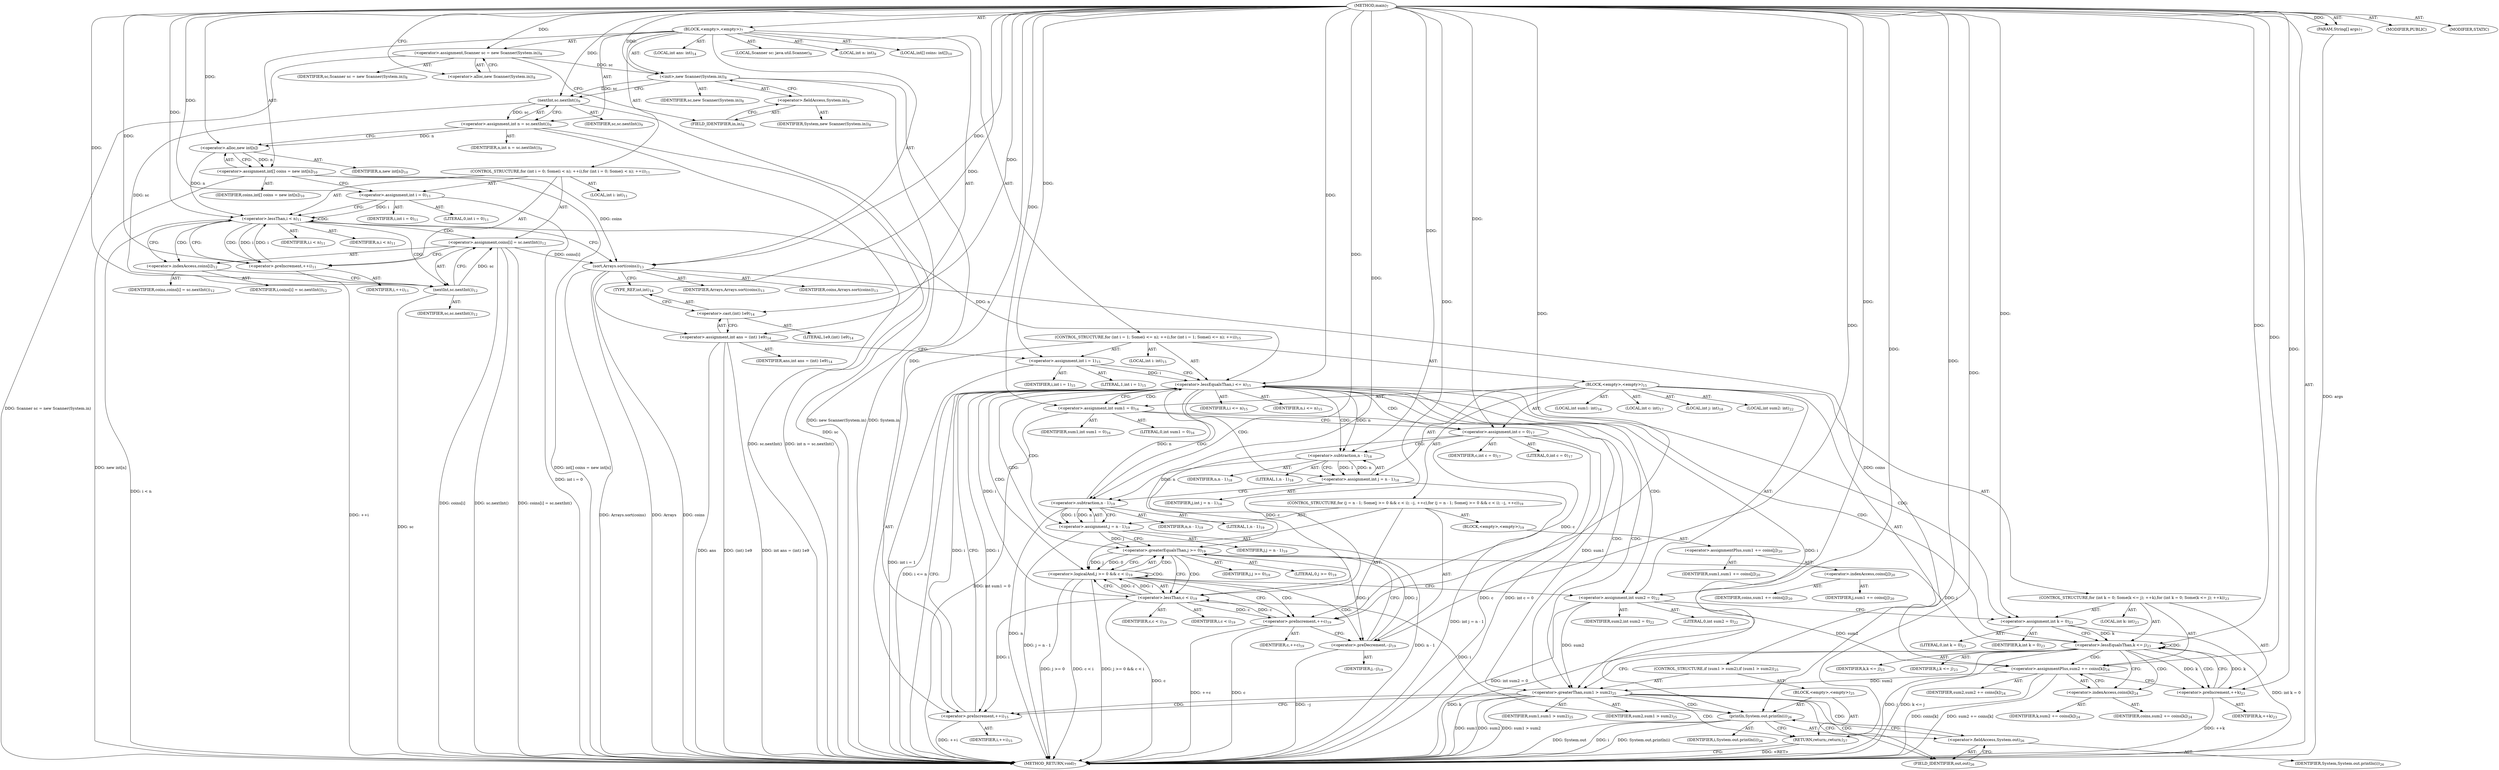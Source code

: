 digraph "main" {  
"19" [label = <(METHOD,main)<SUB>7</SUB>> ]
"20" [label = <(PARAM,String[] args)<SUB>7</SUB>> ]
"21" [label = <(BLOCK,&lt;empty&gt;,&lt;empty&gt;)<SUB>7</SUB>> ]
"4" [label = <(LOCAL,Scanner sc: java.util.Scanner)<SUB>8</SUB>> ]
"22" [label = <(&lt;operator&gt;.assignment,Scanner sc = new Scanner(System.in))<SUB>8</SUB>> ]
"23" [label = <(IDENTIFIER,sc,Scanner sc = new Scanner(System.in))<SUB>8</SUB>> ]
"24" [label = <(&lt;operator&gt;.alloc,new Scanner(System.in))<SUB>8</SUB>> ]
"25" [label = <(&lt;init&gt;,new Scanner(System.in))<SUB>8</SUB>> ]
"3" [label = <(IDENTIFIER,sc,new Scanner(System.in))<SUB>8</SUB>> ]
"26" [label = <(&lt;operator&gt;.fieldAccess,System.in)<SUB>8</SUB>> ]
"27" [label = <(IDENTIFIER,System,new Scanner(System.in))<SUB>8</SUB>> ]
"28" [label = <(FIELD_IDENTIFIER,in,in)<SUB>8</SUB>> ]
"29" [label = <(LOCAL,int n: int)<SUB>9</SUB>> ]
"30" [label = <(&lt;operator&gt;.assignment,int n = sc.nextInt())<SUB>9</SUB>> ]
"31" [label = <(IDENTIFIER,n,int n = sc.nextInt())<SUB>9</SUB>> ]
"32" [label = <(nextInt,sc.nextInt())<SUB>9</SUB>> ]
"33" [label = <(IDENTIFIER,sc,sc.nextInt())<SUB>9</SUB>> ]
"34" [label = <(LOCAL,int[] coins: int[])<SUB>10</SUB>> ]
"35" [label = <(&lt;operator&gt;.assignment,int[] coins = new int[n])<SUB>10</SUB>> ]
"36" [label = <(IDENTIFIER,coins,int[] coins = new int[n])<SUB>10</SUB>> ]
"37" [label = <(&lt;operator&gt;.alloc,new int[n])> ]
"38" [label = <(IDENTIFIER,n,new int[n])<SUB>10</SUB>> ]
"39" [label = <(CONTROL_STRUCTURE,for (int i = 0; Some(i &lt; n); ++i),for (int i = 0; Some(i &lt; n); ++i))<SUB>11</SUB>> ]
"40" [label = <(LOCAL,int i: int)<SUB>11</SUB>> ]
"41" [label = <(&lt;operator&gt;.assignment,int i = 0)<SUB>11</SUB>> ]
"42" [label = <(IDENTIFIER,i,int i = 0)<SUB>11</SUB>> ]
"43" [label = <(LITERAL,0,int i = 0)<SUB>11</SUB>> ]
"44" [label = <(&lt;operator&gt;.lessThan,i &lt; n)<SUB>11</SUB>> ]
"45" [label = <(IDENTIFIER,i,i &lt; n)<SUB>11</SUB>> ]
"46" [label = <(IDENTIFIER,n,i &lt; n)<SUB>11</SUB>> ]
"47" [label = <(&lt;operator&gt;.preIncrement,++i)<SUB>11</SUB>> ]
"48" [label = <(IDENTIFIER,i,++i)<SUB>11</SUB>> ]
"49" [label = <(&lt;operator&gt;.assignment,coins[i] = sc.nextInt())<SUB>12</SUB>> ]
"50" [label = <(&lt;operator&gt;.indexAccess,coins[i])<SUB>12</SUB>> ]
"51" [label = <(IDENTIFIER,coins,coins[i] = sc.nextInt())<SUB>12</SUB>> ]
"52" [label = <(IDENTIFIER,i,coins[i] = sc.nextInt())<SUB>12</SUB>> ]
"53" [label = <(nextInt,sc.nextInt())<SUB>12</SUB>> ]
"54" [label = <(IDENTIFIER,sc,sc.nextInt())<SUB>12</SUB>> ]
"55" [label = <(sort,Arrays.sort(coins))<SUB>13</SUB>> ]
"56" [label = <(IDENTIFIER,Arrays,Arrays.sort(coins))<SUB>13</SUB>> ]
"57" [label = <(IDENTIFIER,coins,Arrays.sort(coins))<SUB>13</SUB>> ]
"58" [label = <(LOCAL,int ans: int)<SUB>14</SUB>> ]
"59" [label = <(&lt;operator&gt;.assignment,int ans = (int) 1e9)<SUB>14</SUB>> ]
"60" [label = <(IDENTIFIER,ans,int ans = (int) 1e9)<SUB>14</SUB>> ]
"61" [label = <(&lt;operator&gt;.cast,(int) 1e9)<SUB>14</SUB>> ]
"62" [label = <(TYPE_REF,int,int)<SUB>14</SUB>> ]
"63" [label = <(LITERAL,1e9,(int) 1e9)<SUB>14</SUB>> ]
"64" [label = <(CONTROL_STRUCTURE,for (int i = 1; Some(i &lt;= n); ++i),for (int i = 1; Some(i &lt;= n); ++i))<SUB>15</SUB>> ]
"65" [label = <(LOCAL,int i: int)<SUB>15</SUB>> ]
"66" [label = <(&lt;operator&gt;.assignment,int i = 1)<SUB>15</SUB>> ]
"67" [label = <(IDENTIFIER,i,int i = 1)<SUB>15</SUB>> ]
"68" [label = <(LITERAL,1,int i = 1)<SUB>15</SUB>> ]
"69" [label = <(&lt;operator&gt;.lessEqualsThan,i &lt;= n)<SUB>15</SUB>> ]
"70" [label = <(IDENTIFIER,i,i &lt;= n)<SUB>15</SUB>> ]
"71" [label = <(IDENTIFIER,n,i &lt;= n)<SUB>15</SUB>> ]
"72" [label = <(&lt;operator&gt;.preIncrement,++i)<SUB>15</SUB>> ]
"73" [label = <(IDENTIFIER,i,++i)<SUB>15</SUB>> ]
"74" [label = <(BLOCK,&lt;empty&gt;,&lt;empty&gt;)<SUB>15</SUB>> ]
"75" [label = <(LOCAL,int sum1: int)<SUB>16</SUB>> ]
"76" [label = <(&lt;operator&gt;.assignment,int sum1 = 0)<SUB>16</SUB>> ]
"77" [label = <(IDENTIFIER,sum1,int sum1 = 0)<SUB>16</SUB>> ]
"78" [label = <(LITERAL,0,int sum1 = 0)<SUB>16</SUB>> ]
"79" [label = <(LOCAL,int c: int)<SUB>17</SUB>> ]
"80" [label = <(&lt;operator&gt;.assignment,int c = 0)<SUB>17</SUB>> ]
"81" [label = <(IDENTIFIER,c,int c = 0)<SUB>17</SUB>> ]
"82" [label = <(LITERAL,0,int c = 0)<SUB>17</SUB>> ]
"83" [label = <(LOCAL,int j: int)<SUB>18</SUB>> ]
"84" [label = <(&lt;operator&gt;.assignment,int j = n - 1)<SUB>18</SUB>> ]
"85" [label = <(IDENTIFIER,j,int j = n - 1)<SUB>18</SUB>> ]
"86" [label = <(&lt;operator&gt;.subtraction,n - 1)<SUB>18</SUB>> ]
"87" [label = <(IDENTIFIER,n,n - 1)<SUB>18</SUB>> ]
"88" [label = <(LITERAL,1,n - 1)<SUB>18</SUB>> ]
"89" [label = <(CONTROL_STRUCTURE,for (j = n - 1; Some(j &gt;= 0 &amp;&amp; c &lt; i); --j, ++c),for (j = n - 1; Some(j &gt;= 0 &amp;&amp; c &lt; i); --j, ++c))<SUB>19</SUB>> ]
"90" [label = <(&lt;operator&gt;.assignment,j = n - 1)<SUB>19</SUB>> ]
"91" [label = <(IDENTIFIER,j,j = n - 1)<SUB>19</SUB>> ]
"92" [label = <(&lt;operator&gt;.subtraction,n - 1)<SUB>19</SUB>> ]
"93" [label = <(IDENTIFIER,n,n - 1)<SUB>19</SUB>> ]
"94" [label = <(LITERAL,1,n - 1)<SUB>19</SUB>> ]
"95" [label = <(&lt;operator&gt;.logicalAnd,j &gt;= 0 &amp;&amp; c &lt; i)<SUB>19</SUB>> ]
"96" [label = <(&lt;operator&gt;.greaterEqualsThan,j &gt;= 0)<SUB>19</SUB>> ]
"97" [label = <(IDENTIFIER,j,j &gt;= 0)<SUB>19</SUB>> ]
"98" [label = <(LITERAL,0,j &gt;= 0)<SUB>19</SUB>> ]
"99" [label = <(&lt;operator&gt;.lessThan,c &lt; i)<SUB>19</SUB>> ]
"100" [label = <(IDENTIFIER,c,c &lt; i)<SUB>19</SUB>> ]
"101" [label = <(IDENTIFIER,i,c &lt; i)<SUB>19</SUB>> ]
"102" [label = <(&lt;operator&gt;.preDecrement,--j)<SUB>19</SUB>> ]
"103" [label = <(IDENTIFIER,j,--j)<SUB>19</SUB>> ]
"104" [label = <(&lt;operator&gt;.preIncrement,++c)<SUB>19</SUB>> ]
"105" [label = <(IDENTIFIER,c,++c)<SUB>19</SUB>> ]
"106" [label = <(BLOCK,&lt;empty&gt;,&lt;empty&gt;)<SUB>19</SUB>> ]
"107" [label = <(&lt;operator&gt;.assignmentPlus,sum1 += coins[j])<SUB>20</SUB>> ]
"108" [label = <(IDENTIFIER,sum1,sum1 += coins[j])<SUB>20</SUB>> ]
"109" [label = <(&lt;operator&gt;.indexAccess,coins[j])<SUB>20</SUB>> ]
"110" [label = <(IDENTIFIER,coins,sum1 += coins[j])<SUB>20</SUB>> ]
"111" [label = <(IDENTIFIER,j,sum1 += coins[j])<SUB>20</SUB>> ]
"112" [label = <(LOCAL,int sum2: int)<SUB>22</SUB>> ]
"113" [label = <(&lt;operator&gt;.assignment,int sum2 = 0)<SUB>22</SUB>> ]
"114" [label = <(IDENTIFIER,sum2,int sum2 = 0)<SUB>22</SUB>> ]
"115" [label = <(LITERAL,0,int sum2 = 0)<SUB>22</SUB>> ]
"116" [label = <(CONTROL_STRUCTURE,for (int k = 0; Some(k &lt;= j); ++k),for (int k = 0; Some(k &lt;= j); ++k))<SUB>23</SUB>> ]
"117" [label = <(LOCAL,int k: int)<SUB>23</SUB>> ]
"118" [label = <(&lt;operator&gt;.assignment,int k = 0)<SUB>23</SUB>> ]
"119" [label = <(IDENTIFIER,k,int k = 0)<SUB>23</SUB>> ]
"120" [label = <(LITERAL,0,int k = 0)<SUB>23</SUB>> ]
"121" [label = <(&lt;operator&gt;.lessEqualsThan,k &lt;= j)<SUB>23</SUB>> ]
"122" [label = <(IDENTIFIER,k,k &lt;= j)<SUB>23</SUB>> ]
"123" [label = <(IDENTIFIER,j,k &lt;= j)<SUB>23</SUB>> ]
"124" [label = <(&lt;operator&gt;.preIncrement,++k)<SUB>23</SUB>> ]
"125" [label = <(IDENTIFIER,k,++k)<SUB>23</SUB>> ]
"126" [label = <(&lt;operator&gt;.assignmentPlus,sum2 += coins[k])<SUB>24</SUB>> ]
"127" [label = <(IDENTIFIER,sum2,sum2 += coins[k])<SUB>24</SUB>> ]
"128" [label = <(&lt;operator&gt;.indexAccess,coins[k])<SUB>24</SUB>> ]
"129" [label = <(IDENTIFIER,coins,sum2 += coins[k])<SUB>24</SUB>> ]
"130" [label = <(IDENTIFIER,k,sum2 += coins[k])<SUB>24</SUB>> ]
"131" [label = <(CONTROL_STRUCTURE,if (sum1 &gt; sum2),if (sum1 &gt; sum2))<SUB>25</SUB>> ]
"132" [label = <(&lt;operator&gt;.greaterThan,sum1 &gt; sum2)<SUB>25</SUB>> ]
"133" [label = <(IDENTIFIER,sum1,sum1 &gt; sum2)<SUB>25</SUB>> ]
"134" [label = <(IDENTIFIER,sum2,sum1 &gt; sum2)<SUB>25</SUB>> ]
"135" [label = <(BLOCK,&lt;empty&gt;,&lt;empty&gt;)<SUB>25</SUB>> ]
"136" [label = <(println,System.out.println(i))<SUB>26</SUB>> ]
"137" [label = <(&lt;operator&gt;.fieldAccess,System.out)<SUB>26</SUB>> ]
"138" [label = <(IDENTIFIER,System,System.out.println(i))<SUB>26</SUB>> ]
"139" [label = <(FIELD_IDENTIFIER,out,out)<SUB>26</SUB>> ]
"140" [label = <(IDENTIFIER,i,System.out.println(i))<SUB>26</SUB>> ]
"141" [label = <(RETURN,return;,return;)<SUB>27</SUB>> ]
"142" [label = <(MODIFIER,PUBLIC)> ]
"143" [label = <(MODIFIER,STATIC)> ]
"144" [label = <(METHOD_RETURN,void)<SUB>7</SUB>> ]
  "19" -> "20"  [ label = "AST: "] 
  "19" -> "21"  [ label = "AST: "] 
  "19" -> "142"  [ label = "AST: "] 
  "19" -> "143"  [ label = "AST: "] 
  "19" -> "144"  [ label = "AST: "] 
  "21" -> "4"  [ label = "AST: "] 
  "21" -> "22"  [ label = "AST: "] 
  "21" -> "25"  [ label = "AST: "] 
  "21" -> "29"  [ label = "AST: "] 
  "21" -> "30"  [ label = "AST: "] 
  "21" -> "34"  [ label = "AST: "] 
  "21" -> "35"  [ label = "AST: "] 
  "21" -> "39"  [ label = "AST: "] 
  "21" -> "55"  [ label = "AST: "] 
  "21" -> "58"  [ label = "AST: "] 
  "21" -> "59"  [ label = "AST: "] 
  "21" -> "64"  [ label = "AST: "] 
  "22" -> "23"  [ label = "AST: "] 
  "22" -> "24"  [ label = "AST: "] 
  "25" -> "3"  [ label = "AST: "] 
  "25" -> "26"  [ label = "AST: "] 
  "26" -> "27"  [ label = "AST: "] 
  "26" -> "28"  [ label = "AST: "] 
  "30" -> "31"  [ label = "AST: "] 
  "30" -> "32"  [ label = "AST: "] 
  "32" -> "33"  [ label = "AST: "] 
  "35" -> "36"  [ label = "AST: "] 
  "35" -> "37"  [ label = "AST: "] 
  "37" -> "38"  [ label = "AST: "] 
  "39" -> "40"  [ label = "AST: "] 
  "39" -> "41"  [ label = "AST: "] 
  "39" -> "44"  [ label = "AST: "] 
  "39" -> "47"  [ label = "AST: "] 
  "39" -> "49"  [ label = "AST: "] 
  "41" -> "42"  [ label = "AST: "] 
  "41" -> "43"  [ label = "AST: "] 
  "44" -> "45"  [ label = "AST: "] 
  "44" -> "46"  [ label = "AST: "] 
  "47" -> "48"  [ label = "AST: "] 
  "49" -> "50"  [ label = "AST: "] 
  "49" -> "53"  [ label = "AST: "] 
  "50" -> "51"  [ label = "AST: "] 
  "50" -> "52"  [ label = "AST: "] 
  "53" -> "54"  [ label = "AST: "] 
  "55" -> "56"  [ label = "AST: "] 
  "55" -> "57"  [ label = "AST: "] 
  "59" -> "60"  [ label = "AST: "] 
  "59" -> "61"  [ label = "AST: "] 
  "61" -> "62"  [ label = "AST: "] 
  "61" -> "63"  [ label = "AST: "] 
  "64" -> "65"  [ label = "AST: "] 
  "64" -> "66"  [ label = "AST: "] 
  "64" -> "69"  [ label = "AST: "] 
  "64" -> "72"  [ label = "AST: "] 
  "64" -> "74"  [ label = "AST: "] 
  "66" -> "67"  [ label = "AST: "] 
  "66" -> "68"  [ label = "AST: "] 
  "69" -> "70"  [ label = "AST: "] 
  "69" -> "71"  [ label = "AST: "] 
  "72" -> "73"  [ label = "AST: "] 
  "74" -> "75"  [ label = "AST: "] 
  "74" -> "76"  [ label = "AST: "] 
  "74" -> "79"  [ label = "AST: "] 
  "74" -> "80"  [ label = "AST: "] 
  "74" -> "83"  [ label = "AST: "] 
  "74" -> "84"  [ label = "AST: "] 
  "74" -> "89"  [ label = "AST: "] 
  "74" -> "112"  [ label = "AST: "] 
  "74" -> "113"  [ label = "AST: "] 
  "74" -> "116"  [ label = "AST: "] 
  "74" -> "131"  [ label = "AST: "] 
  "76" -> "77"  [ label = "AST: "] 
  "76" -> "78"  [ label = "AST: "] 
  "80" -> "81"  [ label = "AST: "] 
  "80" -> "82"  [ label = "AST: "] 
  "84" -> "85"  [ label = "AST: "] 
  "84" -> "86"  [ label = "AST: "] 
  "86" -> "87"  [ label = "AST: "] 
  "86" -> "88"  [ label = "AST: "] 
  "89" -> "90"  [ label = "AST: "] 
  "89" -> "95"  [ label = "AST: "] 
  "89" -> "102"  [ label = "AST: "] 
  "89" -> "104"  [ label = "AST: "] 
  "89" -> "106"  [ label = "AST: "] 
  "90" -> "91"  [ label = "AST: "] 
  "90" -> "92"  [ label = "AST: "] 
  "92" -> "93"  [ label = "AST: "] 
  "92" -> "94"  [ label = "AST: "] 
  "95" -> "96"  [ label = "AST: "] 
  "95" -> "99"  [ label = "AST: "] 
  "96" -> "97"  [ label = "AST: "] 
  "96" -> "98"  [ label = "AST: "] 
  "99" -> "100"  [ label = "AST: "] 
  "99" -> "101"  [ label = "AST: "] 
  "102" -> "103"  [ label = "AST: "] 
  "104" -> "105"  [ label = "AST: "] 
  "106" -> "107"  [ label = "AST: "] 
  "107" -> "108"  [ label = "AST: "] 
  "107" -> "109"  [ label = "AST: "] 
  "109" -> "110"  [ label = "AST: "] 
  "109" -> "111"  [ label = "AST: "] 
  "113" -> "114"  [ label = "AST: "] 
  "113" -> "115"  [ label = "AST: "] 
  "116" -> "117"  [ label = "AST: "] 
  "116" -> "118"  [ label = "AST: "] 
  "116" -> "121"  [ label = "AST: "] 
  "116" -> "124"  [ label = "AST: "] 
  "116" -> "126"  [ label = "AST: "] 
  "118" -> "119"  [ label = "AST: "] 
  "118" -> "120"  [ label = "AST: "] 
  "121" -> "122"  [ label = "AST: "] 
  "121" -> "123"  [ label = "AST: "] 
  "124" -> "125"  [ label = "AST: "] 
  "126" -> "127"  [ label = "AST: "] 
  "126" -> "128"  [ label = "AST: "] 
  "128" -> "129"  [ label = "AST: "] 
  "128" -> "130"  [ label = "AST: "] 
  "131" -> "132"  [ label = "AST: "] 
  "131" -> "135"  [ label = "AST: "] 
  "132" -> "133"  [ label = "AST: "] 
  "132" -> "134"  [ label = "AST: "] 
  "135" -> "136"  [ label = "AST: "] 
  "135" -> "141"  [ label = "AST: "] 
  "136" -> "137"  [ label = "AST: "] 
  "136" -> "140"  [ label = "AST: "] 
  "137" -> "138"  [ label = "AST: "] 
  "137" -> "139"  [ label = "AST: "] 
  "22" -> "28"  [ label = "CFG: "] 
  "25" -> "32"  [ label = "CFG: "] 
  "30" -> "37"  [ label = "CFG: "] 
  "35" -> "41"  [ label = "CFG: "] 
  "55" -> "62"  [ label = "CFG: "] 
  "59" -> "66"  [ label = "CFG: "] 
  "24" -> "22"  [ label = "CFG: "] 
  "26" -> "25"  [ label = "CFG: "] 
  "32" -> "30"  [ label = "CFG: "] 
  "37" -> "35"  [ label = "CFG: "] 
  "41" -> "44"  [ label = "CFG: "] 
  "44" -> "50"  [ label = "CFG: "] 
  "44" -> "55"  [ label = "CFG: "] 
  "47" -> "44"  [ label = "CFG: "] 
  "49" -> "47"  [ label = "CFG: "] 
  "61" -> "59"  [ label = "CFG: "] 
  "66" -> "69"  [ label = "CFG: "] 
  "69" -> "144"  [ label = "CFG: "] 
  "69" -> "76"  [ label = "CFG: "] 
  "72" -> "69"  [ label = "CFG: "] 
  "28" -> "26"  [ label = "CFG: "] 
  "50" -> "53"  [ label = "CFG: "] 
  "53" -> "49"  [ label = "CFG: "] 
  "62" -> "61"  [ label = "CFG: "] 
  "76" -> "80"  [ label = "CFG: "] 
  "80" -> "86"  [ label = "CFG: "] 
  "84" -> "92"  [ label = "CFG: "] 
  "113" -> "118"  [ label = "CFG: "] 
  "86" -> "84"  [ label = "CFG: "] 
  "90" -> "96"  [ label = "CFG: "] 
  "95" -> "104"  [ label = "CFG: "] 
  "95" -> "113"  [ label = "CFG: "] 
  "102" -> "96"  [ label = "CFG: "] 
  "104" -> "102"  [ label = "CFG: "] 
  "118" -> "121"  [ label = "CFG: "] 
  "121" -> "128"  [ label = "CFG: "] 
  "121" -> "132"  [ label = "CFG: "] 
  "124" -> "121"  [ label = "CFG: "] 
  "126" -> "124"  [ label = "CFG: "] 
  "132" -> "139"  [ label = "CFG: "] 
  "132" -> "72"  [ label = "CFG: "] 
  "92" -> "90"  [ label = "CFG: "] 
  "96" -> "95"  [ label = "CFG: "] 
  "96" -> "99"  [ label = "CFG: "] 
  "99" -> "95"  [ label = "CFG: "] 
  "128" -> "126"  [ label = "CFG: "] 
  "136" -> "141"  [ label = "CFG: "] 
  "141" -> "144"  [ label = "CFG: "] 
  "137" -> "136"  [ label = "CFG: "] 
  "139" -> "137"  [ label = "CFG: "] 
  "19" -> "24"  [ label = "CFG: "] 
  "141" -> "144"  [ label = "DDG: &lt;RET&gt;"] 
  "20" -> "144"  [ label = "DDG: args"] 
  "22" -> "144"  [ label = "DDG: Scanner sc = new Scanner(System.in)"] 
  "25" -> "144"  [ label = "DDG: System.in"] 
  "25" -> "144"  [ label = "DDG: new Scanner(System.in)"] 
  "32" -> "144"  [ label = "DDG: sc"] 
  "30" -> "144"  [ label = "DDG: sc.nextInt()"] 
  "30" -> "144"  [ label = "DDG: int n = sc.nextInt()"] 
  "35" -> "144"  [ label = "DDG: new int[n]"] 
  "35" -> "144"  [ label = "DDG: int[] coins = new int[n]"] 
  "41" -> "144"  [ label = "DDG: int i = 0"] 
  "44" -> "144"  [ label = "DDG: i &lt; n"] 
  "55" -> "144"  [ label = "DDG: coins"] 
  "55" -> "144"  [ label = "DDG: Arrays.sort(coins)"] 
  "59" -> "144"  [ label = "DDG: ans"] 
  "59" -> "144"  [ label = "DDG: (int) 1e9"] 
  "59" -> "144"  [ label = "DDG: int ans = (int) 1e9"] 
  "66" -> "144"  [ label = "DDG: int i = 1"] 
  "69" -> "144"  [ label = "DDG: i &lt;= n"] 
  "76" -> "144"  [ label = "DDG: int sum1 = 0"] 
  "80" -> "144"  [ label = "DDG: c"] 
  "80" -> "144"  [ label = "DDG: int c = 0"] 
  "84" -> "144"  [ label = "DDG: int j = n - 1"] 
  "92" -> "144"  [ label = "DDG: n"] 
  "90" -> "144"  [ label = "DDG: n - 1"] 
  "90" -> "144"  [ label = "DDG: j = n - 1"] 
  "95" -> "144"  [ label = "DDG: j &gt;= 0"] 
  "99" -> "144"  [ label = "DDG: c"] 
  "95" -> "144"  [ label = "DDG: c &lt; i"] 
  "95" -> "144"  [ label = "DDG: j &gt;= 0 &amp;&amp; c &lt; i"] 
  "113" -> "144"  [ label = "DDG: int sum2 = 0"] 
  "118" -> "144"  [ label = "DDG: int k = 0"] 
  "121" -> "144"  [ label = "DDG: k"] 
  "121" -> "144"  [ label = "DDG: j"] 
  "121" -> "144"  [ label = "DDG: k &lt;= j"] 
  "132" -> "144"  [ label = "DDG: sum1"] 
  "132" -> "144"  [ label = "DDG: sum2"] 
  "132" -> "144"  [ label = "DDG: sum1 &gt; sum2"] 
  "72" -> "144"  [ label = "DDG: ++i"] 
  "136" -> "144"  [ label = "DDG: System.out"] 
  "136" -> "144"  [ label = "DDG: i"] 
  "136" -> "144"  [ label = "DDG: System.out.println(i)"] 
  "126" -> "144"  [ label = "DDG: coins[k]"] 
  "126" -> "144"  [ label = "DDG: sum2 += coins[k]"] 
  "124" -> "144"  [ label = "DDG: ++k"] 
  "104" -> "144"  [ label = "DDG: c"] 
  "104" -> "144"  [ label = "DDG: ++c"] 
  "102" -> "144"  [ label = "DDG: --j"] 
  "49" -> "144"  [ label = "DDG: coins[i]"] 
  "53" -> "144"  [ label = "DDG: sc"] 
  "49" -> "144"  [ label = "DDG: sc.nextInt()"] 
  "49" -> "144"  [ label = "DDG: coins[i] = sc.nextInt()"] 
  "47" -> "144"  [ label = "DDG: ++i"] 
  "55" -> "144"  [ label = "DDG: Arrays"] 
  "19" -> "20"  [ label = "DDG: "] 
  "19" -> "22"  [ label = "DDG: "] 
  "32" -> "30"  [ label = "DDG: sc"] 
  "37" -> "35"  [ label = "DDG: n"] 
  "19" -> "59"  [ label = "DDG: "] 
  "22" -> "25"  [ label = "DDG: sc"] 
  "19" -> "25"  [ label = "DDG: "] 
  "19" -> "41"  [ label = "DDG: "] 
  "53" -> "49"  [ label = "DDG: sc"] 
  "19" -> "55"  [ label = "DDG: "] 
  "35" -> "55"  [ label = "DDG: coins"] 
  "49" -> "55"  [ label = "DDG: coins[i]"] 
  "19" -> "66"  [ label = "DDG: "] 
  "25" -> "32"  [ label = "DDG: sc"] 
  "19" -> "32"  [ label = "DDG: "] 
  "30" -> "37"  [ label = "DDG: n"] 
  "19" -> "37"  [ label = "DDG: "] 
  "41" -> "44"  [ label = "DDG: i"] 
  "47" -> "44"  [ label = "DDG: i"] 
  "19" -> "44"  [ label = "DDG: "] 
  "37" -> "44"  [ label = "DDG: n"] 
  "44" -> "47"  [ label = "DDG: i"] 
  "19" -> "47"  [ label = "DDG: "] 
  "19" -> "61"  [ label = "DDG: "] 
  "66" -> "69"  [ label = "DDG: i"] 
  "72" -> "69"  [ label = "DDG: i"] 
  "19" -> "69"  [ label = "DDG: "] 
  "44" -> "69"  [ label = "DDG: n"] 
  "92" -> "69"  [ label = "DDG: n"] 
  "69" -> "72"  [ label = "DDG: i"] 
  "99" -> "72"  [ label = "DDG: i"] 
  "19" -> "72"  [ label = "DDG: "] 
  "19" -> "76"  [ label = "DDG: "] 
  "19" -> "80"  [ label = "DDG: "] 
  "86" -> "84"  [ label = "DDG: n"] 
  "86" -> "84"  [ label = "DDG: 1"] 
  "19" -> "113"  [ label = "DDG: "] 
  "32" -> "53"  [ label = "DDG: sc"] 
  "19" -> "53"  [ label = "DDG: "] 
  "92" -> "90"  [ label = "DDG: n"] 
  "92" -> "90"  [ label = "DDG: 1"] 
  "19" -> "118"  [ label = "DDG: "] 
  "55" -> "126"  [ label = "DDG: coins"] 
  "69" -> "86"  [ label = "DDG: n"] 
  "19" -> "86"  [ label = "DDG: "] 
  "96" -> "95"  [ label = "DDG: j"] 
  "96" -> "95"  [ label = "DDG: 0"] 
  "99" -> "95"  [ label = "DDG: c"] 
  "99" -> "95"  [ label = "DDG: i"] 
  "96" -> "102"  [ label = "DDG: j"] 
  "19" -> "102"  [ label = "DDG: "] 
  "80" -> "104"  [ label = "DDG: c"] 
  "99" -> "104"  [ label = "DDG: c"] 
  "19" -> "104"  [ label = "DDG: "] 
  "118" -> "121"  [ label = "DDG: k"] 
  "124" -> "121"  [ label = "DDG: k"] 
  "19" -> "121"  [ label = "DDG: "] 
  "96" -> "121"  [ label = "DDG: j"] 
  "121" -> "124"  [ label = "DDG: k"] 
  "19" -> "124"  [ label = "DDG: "] 
  "113" -> "126"  [ label = "DDG: sum2"] 
  "19" -> "126"  [ label = "DDG: "] 
  "76" -> "132"  [ label = "DDG: sum1"] 
  "19" -> "132"  [ label = "DDG: "] 
  "113" -> "132"  [ label = "DDG: sum2"] 
  "126" -> "132"  [ label = "DDG: sum2"] 
  "19" -> "141"  [ label = "DDG: "] 
  "86" -> "92"  [ label = "DDG: n"] 
  "19" -> "92"  [ label = "DDG: "] 
  "90" -> "96"  [ label = "DDG: j"] 
  "102" -> "96"  [ label = "DDG: j"] 
  "19" -> "96"  [ label = "DDG: "] 
  "80" -> "99"  [ label = "DDG: c"] 
  "104" -> "99"  [ label = "DDG: c"] 
  "19" -> "99"  [ label = "DDG: "] 
  "69" -> "99"  [ label = "DDG: i"] 
  "69" -> "136"  [ label = "DDG: i"] 
  "99" -> "136"  [ label = "DDG: i"] 
  "19" -> "136"  [ label = "DDG: "] 
  "44" -> "47"  [ label = "CDG: "] 
  "44" -> "49"  [ label = "CDG: "] 
  "44" -> "50"  [ label = "CDG: "] 
  "44" -> "44"  [ label = "CDG: "] 
  "44" -> "53"  [ label = "CDG: "] 
  "69" -> "96"  [ label = "CDG: "] 
  "69" -> "113"  [ label = "CDG: "] 
  "69" -> "84"  [ label = "CDG: "] 
  "69" -> "132"  [ label = "CDG: "] 
  "69" -> "121"  [ label = "CDG: "] 
  "69" -> "95"  [ label = "CDG: "] 
  "69" -> "92"  [ label = "CDG: "] 
  "69" -> "76"  [ label = "CDG: "] 
  "69" -> "90"  [ label = "CDG: "] 
  "69" -> "80"  [ label = "CDG: "] 
  "69" -> "118"  [ label = "CDG: "] 
  "69" -> "86"  [ label = "CDG: "] 
  "95" -> "96"  [ label = "CDG: "] 
  "95" -> "102"  [ label = "CDG: "] 
  "95" -> "104"  [ label = "CDG: "] 
  "95" -> "95"  [ label = "CDG: "] 
  "121" -> "128"  [ label = "CDG: "] 
  "121" -> "121"  [ label = "CDG: "] 
  "121" -> "126"  [ label = "CDG: "] 
  "121" -> "124"  [ label = "CDG: "] 
  "132" -> "141"  [ label = "CDG: "] 
  "132" -> "136"  [ label = "CDG: "] 
  "132" -> "72"  [ label = "CDG: "] 
  "132" -> "69"  [ label = "CDG: "] 
  "132" -> "137"  [ label = "CDG: "] 
  "132" -> "139"  [ label = "CDG: "] 
  "96" -> "99"  [ label = "CDG: "] 
}
